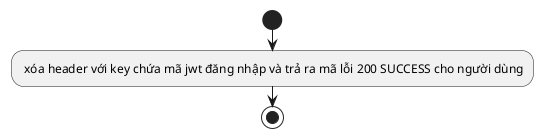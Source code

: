 @startuml
start
: xóa header với key chứa mã jwt đăng nhập và trả ra mã lỗi 200 SUCCESS cho người dùng;
stop
@enduml